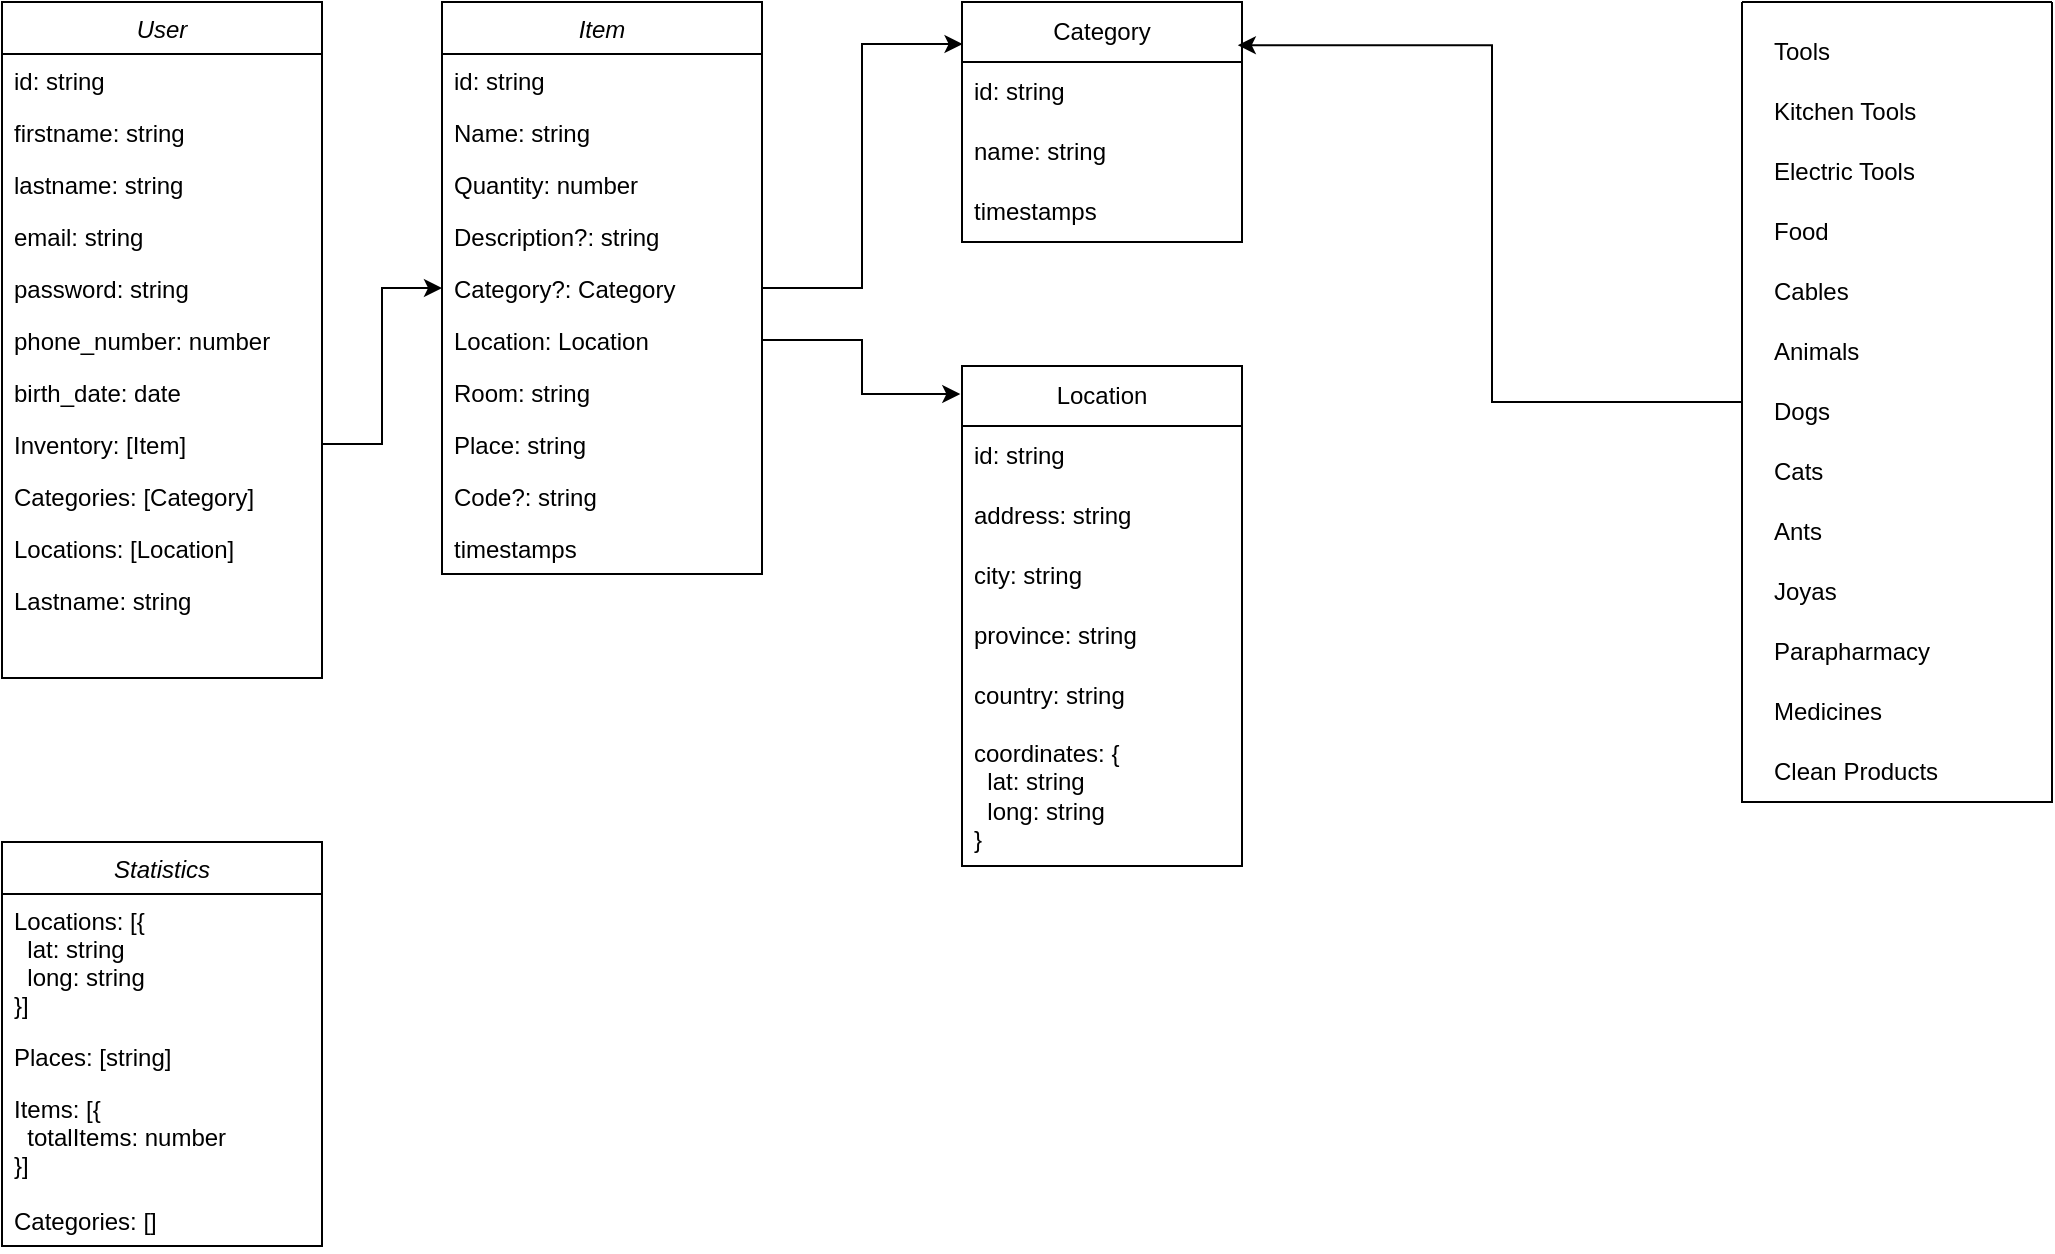 <mxfile>
    <diagram id="C5RBs43oDa-KdzZeNtuy" name="Page-1">
        <mxGraphModel dx="323" dy="487" grid="1" gridSize="10" guides="1" tooltips="1" connect="1" arrows="1" fold="1" page="1" pageScale="1" pageWidth="827" pageHeight="1169" math="0" shadow="0">
            <root>
                <mxCell id="WIyWlLk6GJQsqaUBKTNV-0"/>
                <mxCell id="WIyWlLk6GJQsqaUBKTNV-1" parent="WIyWlLk6GJQsqaUBKTNV-0"/>
                <mxCell id="lTNnwM9sCUktdLASfNQ8-12" value="" style="edgeStyle=orthogonalEdgeStyle;rounded=0;orthogonalLoop=1;jettySize=auto;html=1;" parent="WIyWlLk6GJQsqaUBKTNV-1" source="zkfFHV4jXpPFQw0GAbJ--5" target="lTNnwM9sCUktdLASfNQ8-6" edge="1">
                    <mxGeometry relative="1" as="geometry"/>
                </mxCell>
                <mxCell id="zkfFHV4jXpPFQw0GAbJ--0" value="User" style="swimlane;fontStyle=2;align=center;verticalAlign=top;childLayout=stackLayout;horizontal=1;startSize=26;horizontalStack=0;resizeParent=1;resizeLast=0;collapsible=1;marginBottom=0;rounded=0;shadow=0;strokeWidth=1;" parent="WIyWlLk6GJQsqaUBKTNV-1" vertex="1">
                    <mxGeometry x="50" y="30" width="160" height="338" as="geometry">
                        <mxRectangle x="230" y="140" width="160" height="26" as="alternateBounds"/>
                    </mxGeometry>
                </mxCell>
                <mxCell id="VbtxG0WR9IZYmpiAiTTr-2" value="id: string" style="text;align=left;verticalAlign=top;spacingLeft=4;spacingRight=4;overflow=hidden;rotatable=0;points=[[0,0.5],[1,0.5]];portConstraint=eastwest;" parent="zkfFHV4jXpPFQw0GAbJ--0" vertex="1">
                    <mxGeometry y="26" width="160" height="26" as="geometry"/>
                </mxCell>
                <mxCell id="zkfFHV4jXpPFQw0GAbJ--1" value="firstname: string" style="text;align=left;verticalAlign=top;spacingLeft=4;spacingRight=4;overflow=hidden;rotatable=0;points=[[0,0.5],[1,0.5]];portConstraint=eastwest;" parent="zkfFHV4jXpPFQw0GAbJ--0" vertex="1">
                    <mxGeometry y="52" width="160" height="26" as="geometry"/>
                </mxCell>
                <mxCell id="zkfFHV4jXpPFQw0GAbJ--2" value="lastname: string" style="text;align=left;verticalAlign=top;spacingLeft=4;spacingRight=4;overflow=hidden;rotatable=0;points=[[0,0.5],[1,0.5]];portConstraint=eastwest;rounded=0;shadow=0;html=0;" parent="zkfFHV4jXpPFQw0GAbJ--0" vertex="1">
                    <mxGeometry y="78" width="160" height="26" as="geometry"/>
                </mxCell>
                <mxCell id="zkfFHV4jXpPFQw0GAbJ--3" value="email: string" style="text;align=left;verticalAlign=top;spacingLeft=4;spacingRight=4;overflow=hidden;rotatable=0;points=[[0,0.5],[1,0.5]];portConstraint=eastwest;rounded=0;shadow=0;html=0;" parent="zkfFHV4jXpPFQw0GAbJ--0" vertex="1">
                    <mxGeometry y="104" width="160" height="26" as="geometry"/>
                </mxCell>
                <mxCell id="lTNnwM9sCUktdLASfNQ8-13" value="password: string" style="text;align=left;verticalAlign=top;spacingLeft=4;spacingRight=4;overflow=hidden;rotatable=0;points=[[0,0.5],[1,0.5]];portConstraint=eastwest;rounded=0;shadow=0;html=0;" parent="zkfFHV4jXpPFQw0GAbJ--0" vertex="1">
                    <mxGeometry y="130" width="160" height="26" as="geometry"/>
                </mxCell>
                <mxCell id="lTNnwM9sCUktdLASfNQ8-14" value="phone_number: number" style="text;align=left;verticalAlign=top;spacingLeft=4;spacingRight=4;overflow=hidden;rotatable=0;points=[[0,0.5],[1,0.5]];portConstraint=eastwest;rounded=0;shadow=0;html=0;" parent="zkfFHV4jXpPFQw0GAbJ--0" vertex="1">
                    <mxGeometry y="156" width="160" height="26" as="geometry"/>
                </mxCell>
                <mxCell id="lTNnwM9sCUktdLASfNQ8-15" value="birth_date: date" style="text;align=left;verticalAlign=top;spacingLeft=4;spacingRight=4;overflow=hidden;rotatable=0;points=[[0,0.5],[1,0.5]];portConstraint=eastwest;rounded=0;shadow=0;html=0;" parent="zkfFHV4jXpPFQw0GAbJ--0" vertex="1">
                    <mxGeometry y="182" width="160" height="26" as="geometry"/>
                </mxCell>
                <mxCell id="zkfFHV4jXpPFQw0GAbJ--5" value="Inventory: [Item]" style="text;align=left;verticalAlign=top;spacingLeft=4;spacingRight=4;overflow=hidden;rotatable=0;points=[[0,0.5],[1,0.5]];portConstraint=eastwest;" parent="zkfFHV4jXpPFQw0GAbJ--0" vertex="1">
                    <mxGeometry y="208" width="160" height="26" as="geometry"/>
                </mxCell>
                <mxCell id="lTNnwM9sCUktdLASfNQ8-84" value="Categories: [Category]" style="text;align=left;verticalAlign=top;spacingLeft=4;spacingRight=4;overflow=hidden;rotatable=0;points=[[0,0.5],[1,0.5]];portConstraint=eastwest;" parent="zkfFHV4jXpPFQw0GAbJ--0" vertex="1">
                    <mxGeometry y="234" width="160" height="26" as="geometry"/>
                </mxCell>
                <mxCell id="lTNnwM9sCUktdLASfNQ8-83" value="Locations: [Location]" style="text;align=left;verticalAlign=top;spacingLeft=4;spacingRight=4;overflow=hidden;rotatable=0;points=[[0,0.5],[1,0.5]];portConstraint=eastwest;" parent="zkfFHV4jXpPFQw0GAbJ--0" vertex="1">
                    <mxGeometry y="260" width="160" height="26" as="geometry"/>
                </mxCell>
                <mxCell id="lTNnwM9sCUktdLASfNQ8-85" value="Lastname: string" style="text;align=left;verticalAlign=top;spacingLeft=4;spacingRight=4;overflow=hidden;rotatable=0;points=[[0,0.5],[1,0.5]];portConstraint=eastwest;rounded=0;shadow=0;html=0;" parent="zkfFHV4jXpPFQw0GAbJ--0" vertex="1">
                    <mxGeometry y="286" width="160" height="26" as="geometry"/>
                </mxCell>
                <mxCell id="lTNnwM9sCUktdLASfNQ8-6" value="Item" style="swimlane;fontStyle=2;align=center;verticalAlign=top;childLayout=stackLayout;horizontal=1;startSize=26;horizontalStack=0;resizeParent=1;resizeLast=0;collapsible=1;marginBottom=0;rounded=0;shadow=0;strokeWidth=1;" parent="WIyWlLk6GJQsqaUBKTNV-1" vertex="1">
                    <mxGeometry x="270" y="30" width="160" height="286" as="geometry">
                        <mxRectangle x="230" y="140" width="160" height="26" as="alternateBounds"/>
                    </mxGeometry>
                </mxCell>
                <mxCell id="VbtxG0WR9IZYmpiAiTTr-1" value="id: string" style="text;align=left;verticalAlign=top;spacingLeft=4;spacingRight=4;overflow=hidden;rotatable=0;points=[[0,0.5],[1,0.5]];portConstraint=eastwest;rounded=0;shadow=0;html=0;" parent="lTNnwM9sCUktdLASfNQ8-6" vertex="1">
                    <mxGeometry y="26" width="160" height="26" as="geometry"/>
                </mxCell>
                <mxCell id="lTNnwM9sCUktdLASfNQ8-9" value="Name: string" style="text;align=left;verticalAlign=top;spacingLeft=4;spacingRight=4;overflow=hidden;rotatable=0;points=[[0,0.5],[1,0.5]];portConstraint=eastwest;rounded=0;shadow=0;html=0;" parent="lTNnwM9sCUktdLASfNQ8-6" vertex="1">
                    <mxGeometry y="52" width="160" height="26" as="geometry"/>
                </mxCell>
                <mxCell id="lTNnwM9sCUktdLASfNQ8-38" value="Quantity: number" style="text;align=left;verticalAlign=top;spacingLeft=4;spacingRight=4;overflow=hidden;rotatable=0;points=[[0,0.5],[1,0.5]];portConstraint=eastwest;" parent="lTNnwM9sCUktdLASfNQ8-6" vertex="1">
                    <mxGeometry y="78" width="160" height="26" as="geometry"/>
                </mxCell>
                <mxCell id="lTNnwM9sCUktdLASfNQ8-11" value="Description?: string" style="text;align=left;verticalAlign=top;spacingLeft=4;spacingRight=4;overflow=hidden;rotatable=0;points=[[0,0.5],[1,0.5]];portConstraint=eastwest;" parent="lTNnwM9sCUktdLASfNQ8-6" vertex="1">
                    <mxGeometry y="104" width="160" height="26" as="geometry"/>
                </mxCell>
                <mxCell id="lTNnwM9sCUktdLASfNQ8-36" value="Category?: Category" style="text;align=left;verticalAlign=top;spacingLeft=4;spacingRight=4;overflow=hidden;rotatable=0;points=[[0,0.5],[1,0.5]];portConstraint=eastwest;rounded=0;shadow=0;html=0;" parent="lTNnwM9sCUktdLASfNQ8-6" vertex="1">
                    <mxGeometry y="130" width="160" height="26" as="geometry"/>
                </mxCell>
                <mxCell id="lTNnwM9sCUktdLASfNQ8-7" value="Location: Location" style="text;align=left;verticalAlign=top;spacingLeft=4;spacingRight=4;overflow=hidden;rotatable=0;points=[[0,0.5],[1,0.5]];portConstraint=eastwest;" parent="lTNnwM9sCUktdLASfNQ8-6" vertex="1">
                    <mxGeometry y="156" width="160" height="26" as="geometry"/>
                </mxCell>
                <mxCell id="lTNnwM9sCUktdLASfNQ8-37" value="Room: string" style="text;align=left;verticalAlign=top;spacingLeft=4;spacingRight=4;overflow=hidden;rotatable=0;points=[[0,0.5],[1,0.5]];portConstraint=eastwest;" parent="lTNnwM9sCUktdLASfNQ8-6" vertex="1">
                    <mxGeometry y="182" width="160" height="26" as="geometry"/>
                </mxCell>
                <mxCell id="lTNnwM9sCUktdLASfNQ8-8" value="Place: string" style="text;align=left;verticalAlign=top;spacingLeft=4;spacingRight=4;overflow=hidden;rotatable=0;points=[[0,0.5],[1,0.5]];portConstraint=eastwest;rounded=0;shadow=0;html=0;" parent="lTNnwM9sCUktdLASfNQ8-6" vertex="1">
                    <mxGeometry y="208" width="160" height="26" as="geometry"/>
                </mxCell>
                <mxCell id="lTNnwM9sCUktdLASfNQ8-48" value="Code?: string" style="text;align=left;verticalAlign=top;spacingLeft=4;spacingRight=4;overflow=hidden;rotatable=0;points=[[0,0.5],[1,0.5]];portConstraint=eastwest;rounded=0;shadow=0;html=0;" parent="lTNnwM9sCUktdLASfNQ8-6" vertex="1">
                    <mxGeometry y="234" width="160" height="26" as="geometry"/>
                </mxCell>
                <mxCell id="lTNnwM9sCUktdLASfNQ8-86" value="timestamps" style="text;align=left;verticalAlign=top;spacingLeft=4;spacingRight=4;overflow=hidden;rotatable=0;points=[[0,0.5],[1,0.5]];portConstraint=eastwest;rounded=0;shadow=0;html=0;" parent="lTNnwM9sCUktdLASfNQ8-6" vertex="1">
                    <mxGeometry y="260" width="160" height="26" as="geometry"/>
                </mxCell>
                <mxCell id="lTNnwM9sCUktdLASfNQ8-26" value="Statistics" style="swimlane;fontStyle=2;align=center;verticalAlign=top;childLayout=stackLayout;horizontal=1;startSize=26;horizontalStack=0;resizeParent=1;resizeLast=0;collapsible=1;marginBottom=0;rounded=0;shadow=0;strokeWidth=1;" parent="WIyWlLk6GJQsqaUBKTNV-1" vertex="1">
                    <mxGeometry x="50" y="450" width="160" height="202" as="geometry">
                        <mxRectangle x="230" y="140" width="160" height="26" as="alternateBounds"/>
                    </mxGeometry>
                </mxCell>
                <mxCell id="lTNnwM9sCUktdLASfNQ8-28" value="Locations: [{&#10;  lat: string&#10;  long: string&#10;}]" style="text;align=left;verticalAlign=top;spacingLeft=4;spacingRight=4;overflow=hidden;rotatable=0;points=[[0,0.5],[1,0.5]];portConstraint=eastwest;rounded=0;shadow=0;html=0;" parent="lTNnwM9sCUktdLASfNQ8-26" vertex="1">
                    <mxGeometry y="26" width="160" height="68" as="geometry"/>
                </mxCell>
                <mxCell id="lTNnwM9sCUktdLASfNQ8-27" value="Places: [string]" style="text;align=left;verticalAlign=top;spacingLeft=4;spacingRight=4;overflow=hidden;rotatable=0;points=[[0,0.5],[1,0.5]];portConstraint=eastwest;" parent="lTNnwM9sCUktdLASfNQ8-26" vertex="1">
                    <mxGeometry y="94" width="160" height="26" as="geometry"/>
                </mxCell>
                <mxCell id="lTNnwM9sCUktdLASfNQ8-29" value="Items: [{&#10;  totalItems: number&#10;}]" style="text;align=left;verticalAlign=top;spacingLeft=4;spacingRight=4;overflow=hidden;rotatable=0;points=[[0,0.5],[1,0.5]];portConstraint=eastwest;rounded=0;shadow=0;html=0;" parent="lTNnwM9sCUktdLASfNQ8-26" vertex="1">
                    <mxGeometry y="120" width="160" height="56" as="geometry"/>
                </mxCell>
                <mxCell id="lTNnwM9sCUktdLASfNQ8-82" value="Categories: []" style="text;align=left;verticalAlign=top;spacingLeft=4;spacingRight=4;overflow=hidden;rotatable=0;points=[[0,0.5],[1,0.5]];portConstraint=eastwest;rounded=0;shadow=0;html=0;" parent="lTNnwM9sCUktdLASfNQ8-26" vertex="1">
                    <mxGeometry y="176" width="160" height="26" as="geometry"/>
                </mxCell>
                <mxCell id="lTNnwM9sCUktdLASfNQ8-51" value="Category" style="swimlane;fontStyle=0;childLayout=stackLayout;horizontal=1;startSize=30;horizontalStack=0;resizeParent=1;resizeParentMax=0;resizeLast=0;collapsible=1;marginBottom=0;whiteSpace=wrap;html=1;" parent="WIyWlLk6GJQsqaUBKTNV-1" vertex="1">
                    <mxGeometry x="530" y="30" width="140" height="120" as="geometry"/>
                </mxCell>
                <mxCell id="VbtxG0WR9IZYmpiAiTTr-0" value="id: string" style="text;strokeColor=none;fillColor=none;align=left;verticalAlign=middle;spacingLeft=4;spacingRight=4;overflow=hidden;points=[[0,0.5],[1,0.5]];portConstraint=eastwest;rotatable=0;whiteSpace=wrap;html=1;" parent="lTNnwM9sCUktdLASfNQ8-51" vertex="1">
                    <mxGeometry y="30" width="140" height="30" as="geometry"/>
                </mxCell>
                <mxCell id="lTNnwM9sCUktdLASfNQ8-52" value="name: string" style="text;strokeColor=none;fillColor=none;align=left;verticalAlign=middle;spacingLeft=4;spacingRight=4;overflow=hidden;points=[[0,0.5],[1,0.5]];portConstraint=eastwest;rotatable=0;whiteSpace=wrap;html=1;" parent="lTNnwM9sCUktdLASfNQ8-51" vertex="1">
                    <mxGeometry y="60" width="140" height="30" as="geometry"/>
                </mxCell>
                <mxCell id="lTNnwM9sCUktdLASfNQ8-53" value="timestamps" style="text;strokeColor=none;fillColor=none;align=left;verticalAlign=middle;spacingLeft=4;spacingRight=4;overflow=hidden;points=[[0,0.5],[1,0.5]];portConstraint=eastwest;rotatable=0;whiteSpace=wrap;html=1;" parent="lTNnwM9sCUktdLASfNQ8-51" vertex="1">
                    <mxGeometry y="90" width="140" height="30" as="geometry"/>
                </mxCell>
                <mxCell id="lTNnwM9sCUktdLASfNQ8-72" style="edgeStyle=orthogonalEdgeStyle;rounded=0;orthogonalLoop=1;jettySize=auto;html=1;entryX=0.985;entryY=0.18;entryDx=0;entryDy=0;entryPerimeter=0;" parent="WIyWlLk6GJQsqaUBKTNV-1" source="lTNnwM9sCUktdLASfNQ8-57" target="lTNnwM9sCUktdLASfNQ8-51" edge="1">
                    <mxGeometry relative="1" as="geometry">
                        <mxPoint x="850" y="45" as="targetPoint"/>
                    </mxGeometry>
                </mxCell>
                <mxCell id="lTNnwM9sCUktdLASfNQ8-57" value="" style="swimlane;startSize=0;" parent="WIyWlLk6GJQsqaUBKTNV-1" vertex="1">
                    <mxGeometry x="920" y="30" width="155" height="400" as="geometry"/>
                </mxCell>
                <mxCell id="lTNnwM9sCUktdLASfNQ8-40" value="Tools" style="text;strokeColor=none;fillColor=none;align=left;verticalAlign=middle;spacingLeft=4;spacingRight=4;overflow=hidden;points=[[0,0.5],[1,0.5]];portConstraint=eastwest;rotatable=0;whiteSpace=wrap;html=1;" parent="lTNnwM9sCUktdLASfNQ8-57" vertex="1">
                    <mxGeometry x="10" y="10" width="140" height="30" as="geometry"/>
                </mxCell>
                <mxCell id="lTNnwM9sCUktdLASfNQ8-47" value="Kitchen Tools" style="text;strokeColor=none;fillColor=none;align=left;verticalAlign=middle;spacingLeft=4;spacingRight=4;overflow=hidden;points=[[0,0.5],[1,0.5]];portConstraint=eastwest;rotatable=0;whiteSpace=wrap;html=1;" parent="lTNnwM9sCUktdLASfNQ8-57" vertex="1">
                    <mxGeometry x="10" y="40" width="140" height="30" as="geometry"/>
                </mxCell>
                <mxCell id="lTNnwM9sCUktdLASfNQ8-49" value="Electric Tools" style="text;strokeColor=none;fillColor=none;align=left;verticalAlign=middle;spacingLeft=4;spacingRight=4;overflow=hidden;points=[[0,0.5],[1,0.5]];portConstraint=eastwest;rotatable=0;whiteSpace=wrap;html=1;" parent="lTNnwM9sCUktdLASfNQ8-57" vertex="1">
                    <mxGeometry x="10" y="70" width="140" height="30" as="geometry"/>
                </mxCell>
                <mxCell id="lTNnwM9sCUktdLASfNQ8-42" value="Cables" style="text;strokeColor=none;fillColor=none;align=left;verticalAlign=middle;spacingLeft=4;spacingRight=4;overflow=hidden;points=[[0,0.5],[1,0.5]];portConstraint=eastwest;rotatable=0;whiteSpace=wrap;html=1;" parent="lTNnwM9sCUktdLASfNQ8-57" vertex="1">
                    <mxGeometry x="10" y="130" width="140" height="30" as="geometry"/>
                </mxCell>
                <mxCell id="lTNnwM9sCUktdLASfNQ8-41" value="Food" style="text;strokeColor=none;fillColor=none;align=left;verticalAlign=middle;spacingLeft=4;spacingRight=4;overflow=hidden;points=[[0,0.5],[1,0.5]];portConstraint=eastwest;rotatable=0;whiteSpace=wrap;html=1;" parent="lTNnwM9sCUktdLASfNQ8-57" vertex="1">
                    <mxGeometry x="10" y="100" width="140" height="30" as="geometry"/>
                </mxCell>
                <mxCell id="lTNnwM9sCUktdLASfNQ8-43" value="Animals" style="text;strokeColor=none;fillColor=none;align=left;verticalAlign=middle;spacingLeft=4;spacingRight=4;overflow=hidden;points=[[0,0.5],[1,0.5]];portConstraint=eastwest;rotatable=0;whiteSpace=wrap;html=1;" parent="lTNnwM9sCUktdLASfNQ8-57" vertex="1">
                    <mxGeometry x="10" y="160" width="140" height="30" as="geometry"/>
                </mxCell>
                <mxCell id="lTNnwM9sCUktdLASfNQ8-44" value="Dogs" style="text;strokeColor=none;fillColor=none;align=left;verticalAlign=middle;spacingLeft=4;spacingRight=4;overflow=hidden;points=[[0,0.5],[1,0.5]];portConstraint=eastwest;rotatable=0;whiteSpace=wrap;html=1;" parent="lTNnwM9sCUktdLASfNQ8-57" vertex="1">
                    <mxGeometry x="10" y="190" width="140" height="30" as="geometry"/>
                </mxCell>
                <mxCell id="lTNnwM9sCUktdLASfNQ8-45" value="Cats" style="text;strokeColor=none;fillColor=none;align=left;verticalAlign=middle;spacingLeft=4;spacingRight=4;overflow=hidden;points=[[0,0.5],[1,0.5]];portConstraint=eastwest;rotatable=0;whiteSpace=wrap;html=1;" parent="lTNnwM9sCUktdLASfNQ8-57" vertex="1">
                    <mxGeometry x="10" y="220" width="140" height="30" as="geometry"/>
                </mxCell>
                <mxCell id="lTNnwM9sCUktdLASfNQ8-46" value="Ants" style="text;strokeColor=none;fillColor=none;align=left;verticalAlign=middle;spacingLeft=4;spacingRight=4;overflow=hidden;points=[[0,0.5],[1,0.5]];portConstraint=eastwest;rotatable=0;whiteSpace=wrap;html=1;" parent="lTNnwM9sCUktdLASfNQ8-57" vertex="1">
                    <mxGeometry x="10" y="250" width="140" height="30" as="geometry"/>
                </mxCell>
                <mxCell id="lTNnwM9sCUktdLASfNQ8-50" value="Joyas" style="text;strokeColor=none;fillColor=none;align=left;verticalAlign=middle;spacingLeft=4;spacingRight=4;overflow=hidden;points=[[0,0.5],[1,0.5]];portConstraint=eastwest;rotatable=0;whiteSpace=wrap;html=1;" parent="lTNnwM9sCUktdLASfNQ8-57" vertex="1">
                    <mxGeometry x="10" y="280" width="140" height="30" as="geometry"/>
                </mxCell>
                <mxCell id="lTNnwM9sCUktdLASfNQ8-89" value="Parapharmacy" style="text;strokeColor=none;fillColor=none;align=left;verticalAlign=middle;spacingLeft=4;spacingRight=4;overflow=hidden;points=[[0,0.5],[1,0.5]];portConstraint=eastwest;rotatable=0;whiteSpace=wrap;html=1;" parent="lTNnwM9sCUktdLASfNQ8-57" vertex="1">
                    <mxGeometry x="10" y="310" width="140" height="30" as="geometry"/>
                </mxCell>
                <mxCell id="lTNnwM9sCUktdLASfNQ8-90" value="Medicines" style="text;strokeColor=none;fillColor=none;align=left;verticalAlign=middle;spacingLeft=4;spacingRight=4;overflow=hidden;points=[[0,0.5],[1,0.5]];portConstraint=eastwest;rotatable=0;whiteSpace=wrap;html=1;" parent="lTNnwM9sCUktdLASfNQ8-57" vertex="1">
                    <mxGeometry x="10" y="340" width="140" height="30" as="geometry"/>
                </mxCell>
                <mxCell id="VbtxG0WR9IZYmpiAiTTr-4" value="Clean Products" style="text;strokeColor=none;fillColor=none;align=left;verticalAlign=middle;spacingLeft=4;spacingRight=4;overflow=hidden;points=[[0,0.5],[1,0.5]];portConstraint=eastwest;rotatable=0;whiteSpace=wrap;html=1;" parent="lTNnwM9sCUktdLASfNQ8-57" vertex="1">
                    <mxGeometry x="10" y="370" width="140" height="30" as="geometry"/>
                </mxCell>
                <mxCell id="lTNnwM9sCUktdLASfNQ8-68" style="edgeStyle=orthogonalEdgeStyle;rounded=0;orthogonalLoop=1;jettySize=auto;html=1;entryX=0.002;entryY=0.175;entryDx=0;entryDy=0;entryPerimeter=0;" parent="WIyWlLk6GJQsqaUBKTNV-1" source="lTNnwM9sCUktdLASfNQ8-36" target="lTNnwM9sCUktdLASfNQ8-51" edge="1">
                    <mxGeometry relative="1" as="geometry"/>
                </mxCell>
                <mxCell id="lTNnwM9sCUktdLASfNQ8-73" value="Location" style="swimlane;fontStyle=0;childLayout=stackLayout;horizontal=1;startSize=30;horizontalStack=0;resizeParent=1;resizeParentMax=0;resizeLast=0;collapsible=1;marginBottom=0;whiteSpace=wrap;html=1;" parent="WIyWlLk6GJQsqaUBKTNV-1" vertex="1">
                    <mxGeometry x="530" y="212" width="140" height="250" as="geometry"/>
                </mxCell>
                <mxCell id="VbtxG0WR9IZYmpiAiTTr-3" value="id: string" style="text;strokeColor=none;fillColor=none;align=left;verticalAlign=middle;spacingLeft=4;spacingRight=4;overflow=hidden;points=[[0,0.5],[1,0.5]];portConstraint=eastwest;rotatable=0;whiteSpace=wrap;html=1;" parent="lTNnwM9sCUktdLASfNQ8-73" vertex="1">
                    <mxGeometry y="30" width="140" height="30" as="geometry"/>
                </mxCell>
                <mxCell id="lTNnwM9sCUktdLASfNQ8-74" value="address: string" style="text;strokeColor=none;fillColor=none;align=left;verticalAlign=middle;spacingLeft=4;spacingRight=4;overflow=hidden;points=[[0,0.5],[1,0.5]];portConstraint=eastwest;rotatable=0;whiteSpace=wrap;html=1;" parent="lTNnwM9sCUktdLASfNQ8-73" vertex="1">
                    <mxGeometry y="60" width="140" height="30" as="geometry"/>
                </mxCell>
                <mxCell id="lTNnwM9sCUktdLASfNQ8-76" value="city: string" style="text;strokeColor=none;fillColor=none;align=left;verticalAlign=middle;spacingLeft=4;spacingRight=4;overflow=hidden;points=[[0,0.5],[1,0.5]];portConstraint=eastwest;rotatable=0;whiteSpace=wrap;html=1;" parent="lTNnwM9sCUktdLASfNQ8-73" vertex="1">
                    <mxGeometry y="90" width="140" height="30" as="geometry"/>
                </mxCell>
                <mxCell id="lTNnwM9sCUktdLASfNQ8-77" value="province: string" style="text;strokeColor=none;fillColor=none;align=left;verticalAlign=middle;spacingLeft=4;spacingRight=4;overflow=hidden;points=[[0,0.5],[1,0.5]];portConstraint=eastwest;rotatable=0;whiteSpace=wrap;html=1;" parent="lTNnwM9sCUktdLASfNQ8-73" vertex="1">
                    <mxGeometry y="120" width="140" height="30" as="geometry"/>
                </mxCell>
                <mxCell id="lTNnwM9sCUktdLASfNQ8-80" value="country: string" style="text;strokeColor=none;fillColor=none;align=left;verticalAlign=middle;spacingLeft=4;spacingRight=4;overflow=hidden;points=[[0,0.5],[1,0.5]];portConstraint=eastwest;rotatable=0;whiteSpace=wrap;html=1;" parent="lTNnwM9sCUktdLASfNQ8-73" vertex="1">
                    <mxGeometry y="150" width="140" height="30" as="geometry"/>
                </mxCell>
                <mxCell id="lTNnwM9sCUktdLASfNQ8-79" value="coordinates: {&lt;br&gt;&amp;nbsp; lat: string&lt;br&gt;&amp;nbsp; long: string&lt;br&gt;}" style="text;strokeColor=none;fillColor=none;align=left;verticalAlign=middle;spacingLeft=4;spacingRight=4;overflow=hidden;points=[[0,0.5],[1,0.5]];portConstraint=eastwest;rotatable=0;whiteSpace=wrap;html=1;" parent="lTNnwM9sCUktdLASfNQ8-73" vertex="1">
                    <mxGeometry y="180" width="140" height="70" as="geometry"/>
                </mxCell>
                <mxCell id="lTNnwM9sCUktdLASfNQ8-81" style="edgeStyle=orthogonalEdgeStyle;rounded=0;orthogonalLoop=1;jettySize=auto;html=1;entryX=-0.006;entryY=0.056;entryDx=0;entryDy=0;entryPerimeter=0;" parent="WIyWlLk6GJQsqaUBKTNV-1" source="lTNnwM9sCUktdLASfNQ8-7" target="lTNnwM9sCUktdLASfNQ8-73" edge="1">
                    <mxGeometry relative="1" as="geometry"/>
                </mxCell>
            </root>
        </mxGraphModel>
    </diagram>
</mxfile>